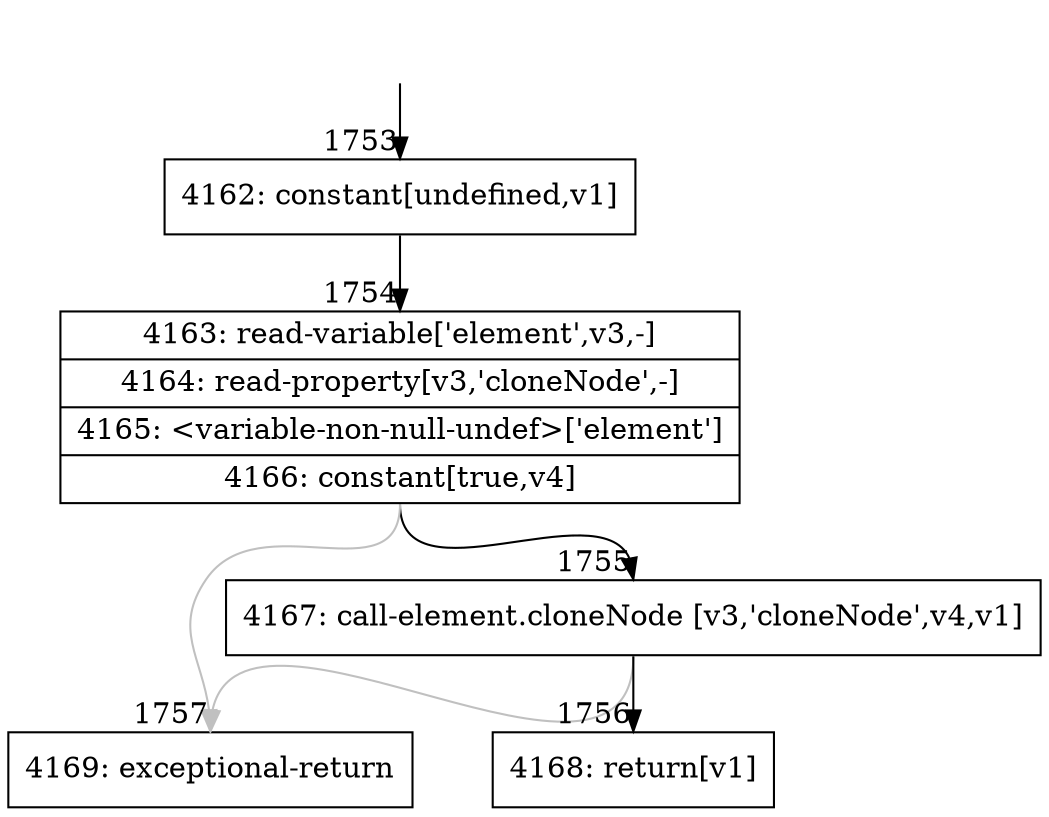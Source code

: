 digraph {
rankdir="TD"
BB_entry132[shape=none,label=""];
BB_entry132 -> BB1753 [tailport=s, headport=n, headlabel="    1753"]
BB1753 [shape=record label="{4162: constant[undefined,v1]}" ] 
BB1753 -> BB1754 [tailport=s, headport=n, headlabel="      1754"]
BB1754 [shape=record label="{4163: read-variable['element',v3,-]|4164: read-property[v3,'cloneNode',-]|4165: \<variable-non-null-undef\>['element']|4166: constant[true,v4]}" ] 
BB1754 -> BB1755 [tailport=s, headport=n, headlabel="      1755"]
BB1754 -> BB1757 [tailport=s, headport=n, color=gray, headlabel="      1757"]
BB1755 [shape=record label="{4167: call-element.cloneNode [v3,'cloneNode',v4,v1]}" ] 
BB1755 -> BB1756 [tailport=s, headport=n, headlabel="      1756"]
BB1755 -> BB1757 [tailport=s, headport=n, color=gray]
BB1756 [shape=record label="{4168: return[v1]}" ] 
BB1757 [shape=record label="{4169: exceptional-return}" ] 
//#$~ 2769
}
